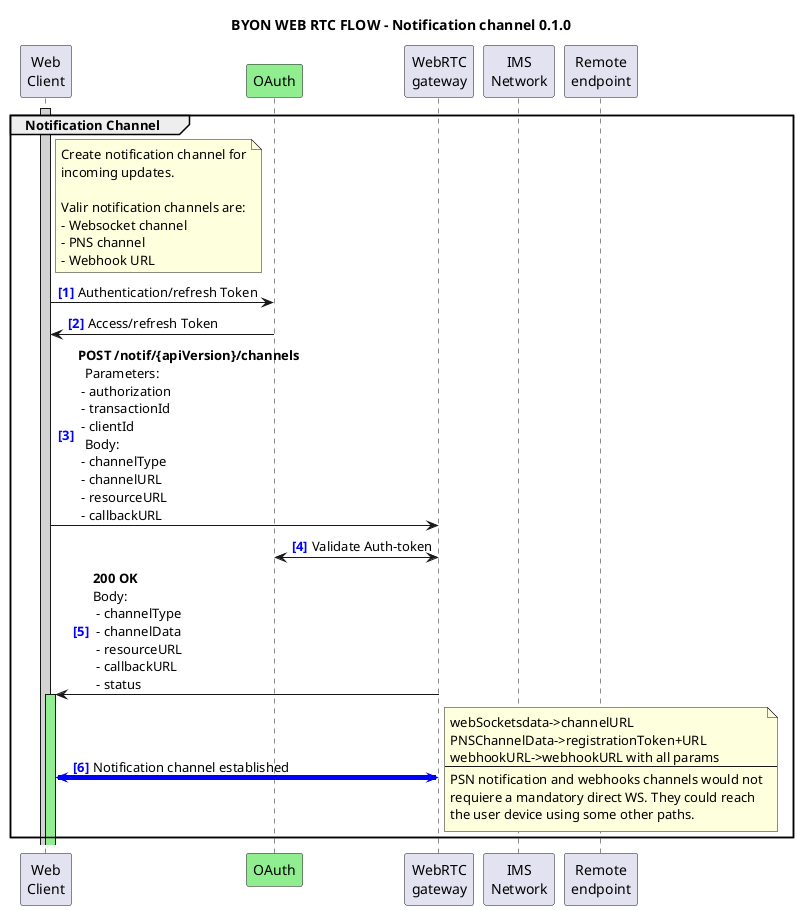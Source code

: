 @startuml BYON NotificationChannel 0.1.0

title "BYON WEB RTC FLOW - Notification channel 0.1.0"
autonumber "<font color=blue><b>[0]"

<style>
.audioStyle {
  arrow {
    LineColor red
    LineThickness 5
  }
}
.wsStyle {
  arrow {
    LineColor blue
    LineThickness 5
  }
}
</style>

'participant "Notification\nclient" as WebClient
participant "Web\nClient" as WebClient
participant OAuth #LightGreen
participant "WebRTC\ngateway" as WebRTC_GW
participant "IMS\nNetwork" as IMS_Network
participant "Remote\nendpoint" as RemoteEndpoint

' --- Notification Channel 
group Notification Channel 
note right WebClient
  Create notification channel for
  incoming updates.
  
  Valir notification channels are:
  - Websocket channel
  - PNS channel
  - Webhook URL
end note

activate WebClient #LightGray

WebClient -> OAuth: Authentication/refresh Token
OAuth -> WebClient: Access/refresh Token
  
WebClient -> WebRTC_GW: **POST /notif/{apiVersion}/channels** \n\
  Parameters:\n - authorization\n - transactionId\n - clientId\n\
  Body:\n - channelType\n - channelURL\n - resourceURL\n - callbackURL

WebRTC_GW <-> OAuth: Validate Auth-token

WebRTC_GW -> WebClient: **200 OK**\nBody:\n\
 - channelType\n - channelData\n - resourceURL\n - callbackURL\n - status

activate WebClient #LightGreen

WebClient <-> WebRTC_GW <<wsStyle>>: Notification channel established
note right 
  webSocketsdata->channelURL
  PNSChannelData->registrationToken+URL
  webhookURL->webhookURL with all params
  --
  PSN notification and webhooks channels would not
  requiere a mandatory direct WS. They could reach
  the user device using some other paths.
end note
end

@enduml

